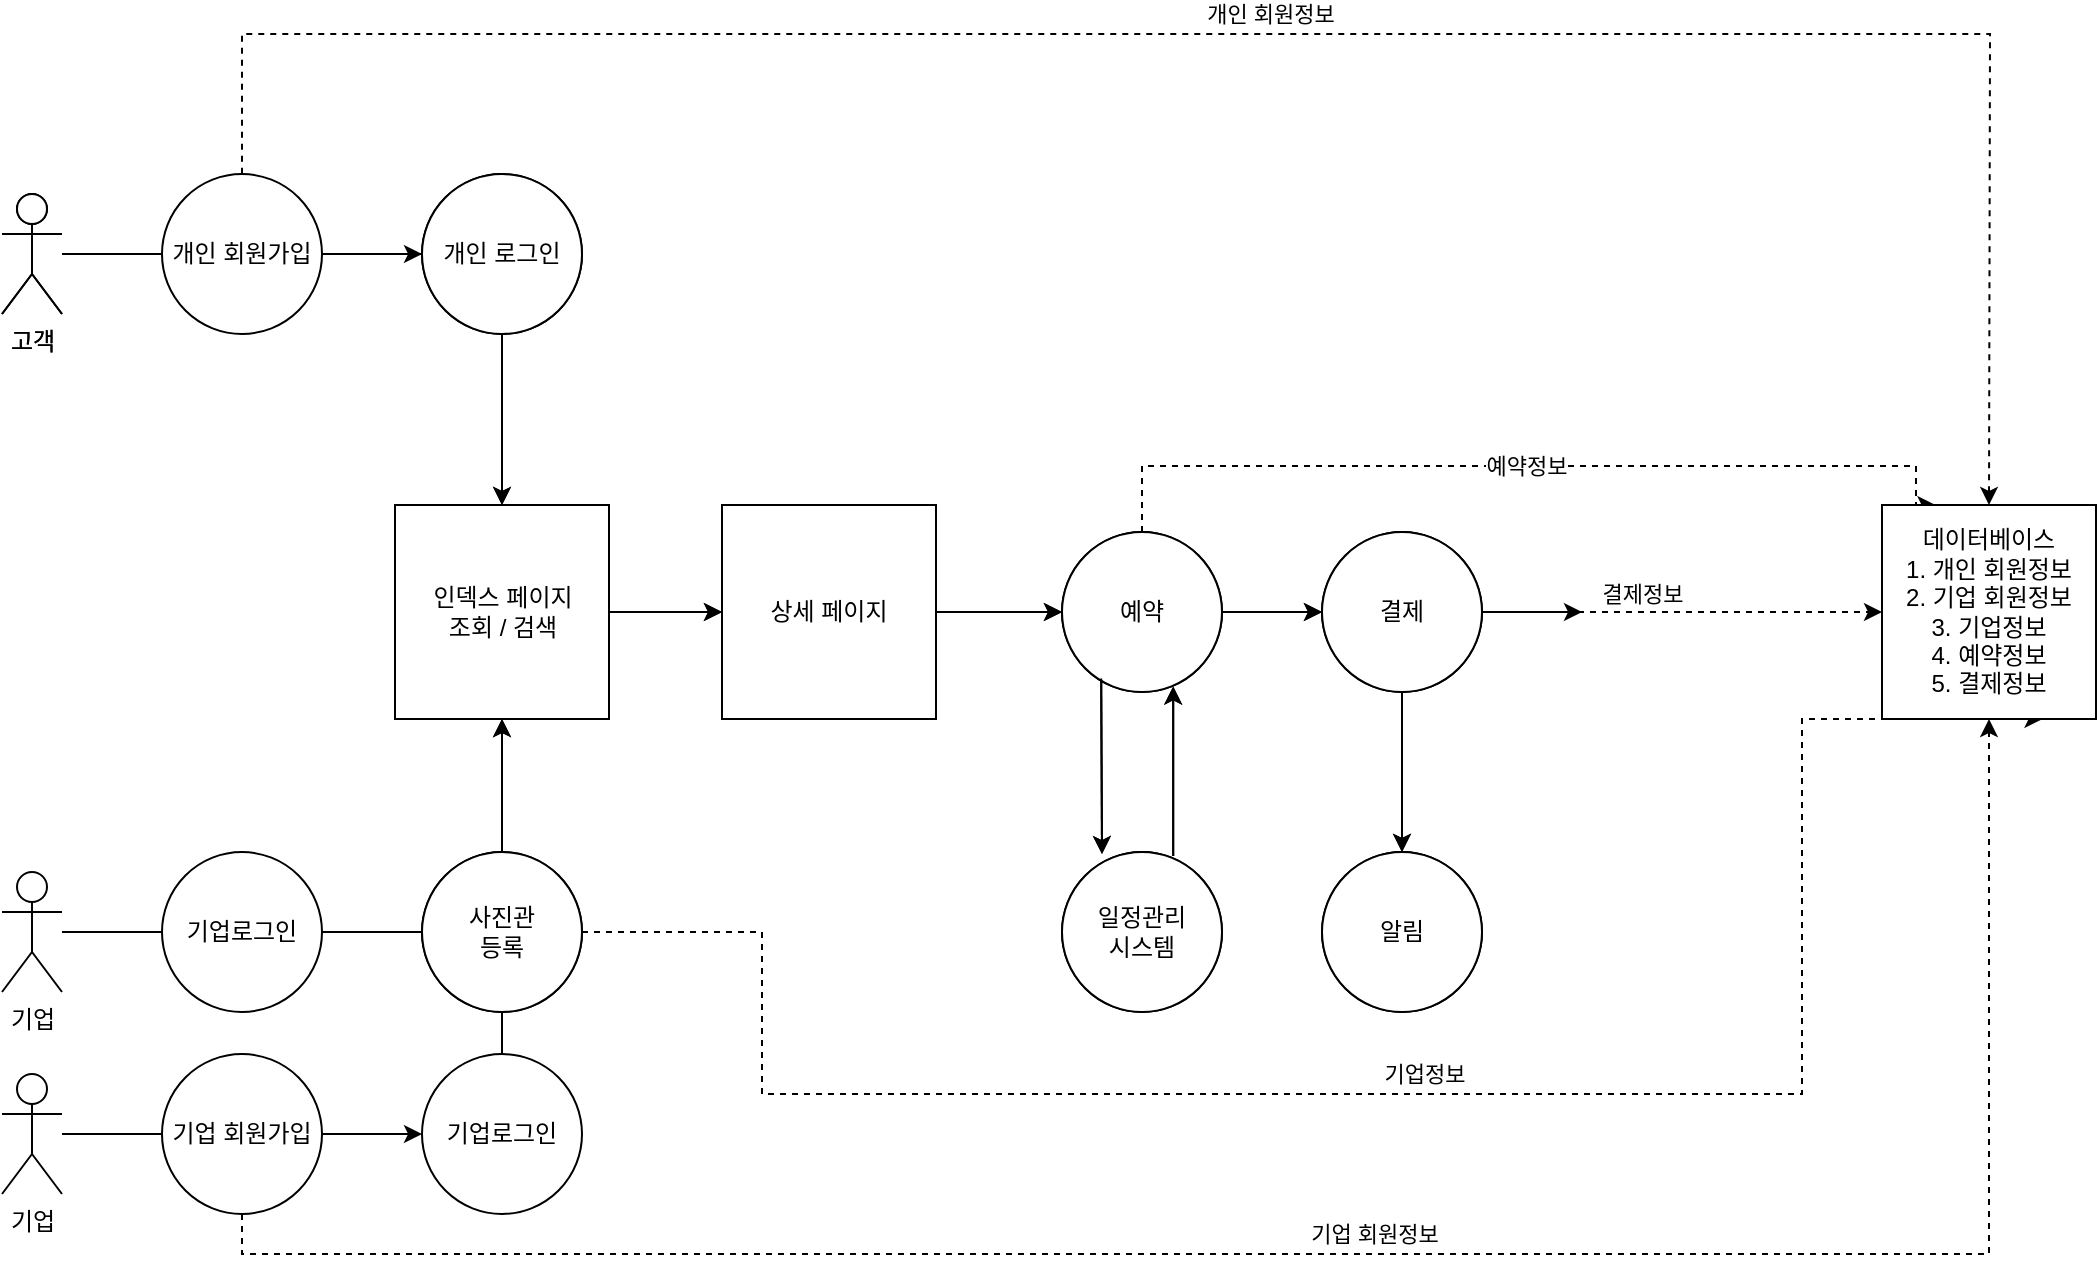 <mxfile version="14.6.13" type="device"><diagram id="C5RBs43oDa-KdzZeNtuy" name="Page-1"><mxGraphModel dx="1422" dy="794" grid="1" gridSize="10" guides="1" tooltips="1" connect="1" arrows="1" fold="1" page="1" pageScale="1" pageWidth="1169" pageHeight="827" math="0" shadow="0"><root><mxCell id="WIyWlLk6GJQsqaUBKTNV-0"/><mxCell id="WIyWlLk6GJQsqaUBKTNV-1" parent="WIyWlLk6GJQsqaUBKTNV-0"/><mxCell id="BcS43SISHmI9R7-3Fdtq-10" value="" style="endArrow=none;html=1;entryX=0;entryY=0.5;entryDx=0;entryDy=0;" parent="WIyWlLk6GJQsqaUBKTNV-1" source="BcS43SISHmI9R7-3Fdtq-8" target="BcS43SISHmI9R7-3Fdtq-11" edge="1"><mxGeometry width="50" height="50" relative="1" as="geometry"><mxPoint x="310" y="380" as="sourcePoint"/><mxPoint x="240" y="230" as="targetPoint"/></mxGeometry></mxCell><mxCell id="riBPfytBCm40-jwyYdsv-0" value="고객" style="shape=umlActor;verticalLabelPosition=bottom;verticalAlign=top;html=1;outlineConnect=0;" parent="WIyWlLk6GJQsqaUBKTNV-1" vertex="1"><mxGeometry x="90" y="200" width="30" height="60" as="geometry"/></mxCell><mxCell id="riBPfytBCm40-jwyYdsv-1" value="기업" style="shape=umlActor;verticalLabelPosition=bottom;verticalAlign=top;html=1;outlineConnect=0;" parent="WIyWlLk6GJQsqaUBKTNV-1" vertex="1"><mxGeometry x="90" y="640" width="30" height="60" as="geometry"/></mxCell><mxCell id="riBPfytBCm40-jwyYdsv-3" value="" style="endArrow=none;html=1;" parent="WIyWlLk6GJQsqaUBKTNV-1" source="riBPfytBCm40-jwyYdsv-0" edge="1"><mxGeometry width="50" height="50" relative="1" as="geometry"><mxPoint x="310" y="380" as="sourcePoint"/><mxPoint x="170" y="230" as="targetPoint"/></mxGeometry></mxCell><mxCell id="riBPfytBCm40-jwyYdsv-4" value="개인 로그인" style="ellipse;whiteSpace=wrap;html=1;" parent="WIyWlLk6GJQsqaUBKTNV-1" vertex="1"><mxGeometry x="300" y="190" width="80" height="80" as="geometry"/></mxCell><mxCell id="riBPfytBCm40-jwyYdsv-5" value="기업로그인" style="ellipse;whiteSpace=wrap;html=1;aspect=fixed;" parent="WIyWlLk6GJQsqaUBKTNV-1" vertex="1"><mxGeometry x="300" y="630" width="80" height="80" as="geometry"/></mxCell><mxCell id="BcS43SISHmI9R7-3Fdtq-7" value="기업정보" style="edgeStyle=orthogonalEdgeStyle;rounded=0;orthogonalLoop=1;jettySize=auto;html=1;entryX=0.75;entryY=1;entryDx=0;entryDy=0;dashed=1;startArrow=none;startFill=0;endArrow=classic;endFill=1;" parent="WIyWlLk6GJQsqaUBKTNV-1" source="riBPfytBCm40-jwyYdsv-6" target="K6GxzTtZDK0y6OJeM69I-20" edge="1"><mxGeometry x="0.004" y="10" relative="1" as="geometry"><Array as="points"><mxPoint x="470" y="569"/><mxPoint x="470" y="650"/><mxPoint x="990" y="650"/></Array><mxPoint as="offset"/></mxGeometry></mxCell><mxCell id="riBPfytBCm40-jwyYdsv-6" value="사진관&lt;br&gt;등록" style="ellipse;whiteSpace=wrap;html=1;aspect=fixed;" parent="WIyWlLk6GJQsqaUBKTNV-1" vertex="1"><mxGeometry x="300" y="529" width="80" height="80" as="geometry"/></mxCell><mxCell id="riBPfytBCm40-jwyYdsv-10" value="" style="endArrow=classic;html=1;entryX=0.5;entryY=1;entryDx=0;entryDy=0;" parent="WIyWlLk6GJQsqaUBKTNV-1" source="riBPfytBCm40-jwyYdsv-6" target="K6GxzTtZDK0y6OJeM69I-9" edge="1"><mxGeometry width="50" height="50" relative="1" as="geometry"><mxPoint x="310" y="419" as="sourcePoint"/><mxPoint x="340" y="466" as="targetPoint"/></mxGeometry></mxCell><mxCell id="riBPfytBCm40-jwyYdsv-11" value="" style="endArrow=none;html=1;exitX=0.5;exitY=0;exitDx=0;exitDy=0;" parent="WIyWlLk6GJQsqaUBKTNV-1" source="riBPfytBCm40-jwyYdsv-5" target="riBPfytBCm40-jwyYdsv-6" edge="1"><mxGeometry width="50" height="50" relative="1" as="geometry"><mxPoint x="340" y="345" as="sourcePoint"/><mxPoint x="390" y="295" as="targetPoint"/></mxGeometry></mxCell><mxCell id="BcS43SISHmI9R7-3Fdtq-6" value="예약정보" style="edgeStyle=orthogonalEdgeStyle;rounded=0;orthogonalLoop=1;jettySize=auto;html=1;entryX=0.25;entryY=0;entryDx=0;entryDy=0;dashed=1;startArrow=none;startFill=0;endArrow=classic;endFill=1;" parent="WIyWlLk6GJQsqaUBKTNV-1" source="riBPfytBCm40-jwyYdsv-12" target="K6GxzTtZDK0y6OJeM69I-20" edge="1"><mxGeometry relative="1" as="geometry"><Array as="points"><mxPoint x="660" y="336"/><mxPoint x="1047" y="336"/></Array></mxGeometry></mxCell><mxCell id="riBPfytBCm40-jwyYdsv-12" value="예약" style="ellipse;whiteSpace=wrap;html=1;aspect=fixed;" parent="WIyWlLk6GJQsqaUBKTNV-1" vertex="1"><mxGeometry x="620" y="369" width="80" height="80" as="geometry"/></mxCell><mxCell id="riBPfytBCm40-jwyYdsv-13" value="결제" style="ellipse;whiteSpace=wrap;html=1;aspect=fixed;" parent="WIyWlLk6GJQsqaUBKTNV-1" vertex="1"><mxGeometry x="750" y="369" width="80" height="80" as="geometry"/></mxCell><mxCell id="riBPfytBCm40-jwyYdsv-15" value="" style="endArrow=classic;html=1;exitX=1;exitY=0.5;exitDx=0;exitDy=0;entryX=0;entryY=0.5;entryDx=0;entryDy=0;" parent="WIyWlLk6GJQsqaUBKTNV-1" source="riBPfytBCm40-jwyYdsv-12" target="riBPfytBCm40-jwyYdsv-13" edge="1"><mxGeometry width="50" height="50" relative="1" as="geometry"><mxPoint x="670" y="499" as="sourcePoint"/><mxPoint x="720" y="449" as="targetPoint"/></mxGeometry></mxCell><mxCell id="riBPfytBCm40-jwyYdsv-17" value="결제정보" style="endArrow=classic;html=1;exitX=1;exitY=0.5;exitDx=0;exitDy=0;entryX=0;entryY=0.5;entryDx=0;entryDy=0;dashed=1;" parent="WIyWlLk6GJQsqaUBKTNV-1" source="riBPfytBCm40-jwyYdsv-13" target="K6GxzTtZDK0y6OJeM69I-20" edge="1"><mxGeometry x="-0.2" y="9" width="50" height="50" relative="1" as="geometry"><mxPoint x="520" y="339" as="sourcePoint"/><mxPoint x="880" y="409.0" as="targetPoint"/><mxPoint as="offset"/></mxGeometry></mxCell><mxCell id="K6GxzTtZDK0y6OJeM69I-0" value="" style="endArrow=classic;html=1;entryX=0;entryY=0.5;entryDx=0;entryDy=0;endFill=1;" parent="WIyWlLk6GJQsqaUBKTNV-1" source="riBPfytBCm40-jwyYdsv-1" target="riBPfytBCm40-jwyYdsv-5" edge="1"><mxGeometry width="50" height="50" relative="1" as="geometry"><mxPoint x="660" y="426" as="sourcePoint"/><mxPoint x="710" y="376" as="targetPoint"/></mxGeometry></mxCell><mxCell id="K6GxzTtZDK0y6OJeM69I-2" value="알림" style="ellipse;whiteSpace=wrap;html=1;aspect=fixed;" parent="WIyWlLk6GJQsqaUBKTNV-1" vertex="1"><mxGeometry x="750" y="529" width="80" height="80" as="geometry"/></mxCell><mxCell id="K6GxzTtZDK0y6OJeM69I-3" value="" style="endArrow=classic;html=1;exitX=0.5;exitY=1;exitDx=0;exitDy=0;entryX=0.5;entryY=0;entryDx=0;entryDy=0;" parent="WIyWlLk6GJQsqaUBKTNV-1" source="riBPfytBCm40-jwyYdsv-13" target="K6GxzTtZDK0y6OJeM69I-2" edge="1"><mxGeometry width="50" height="50" relative="1" as="geometry"><mxPoint x="790" y="449" as="sourcePoint"/><mxPoint x="950" y="450" as="targetPoint"/></mxGeometry></mxCell><mxCell id="K6GxzTtZDK0y6OJeM69I-8" value="" style="endArrow=classic;html=1;exitX=0.5;exitY=1;exitDx=0;exitDy=0;entryX=0.5;entryY=0;entryDx=0;entryDy=0;" parent="WIyWlLk6GJQsqaUBKTNV-1" source="riBPfytBCm40-jwyYdsv-4" target="K6GxzTtZDK0y6OJeM69I-9" edge="1"><mxGeometry width="50" height="50" relative="1" as="geometry"><mxPoint x="470" y="390" as="sourcePoint"/><mxPoint x="340" y="362" as="targetPoint"/></mxGeometry></mxCell><mxCell id="K6GxzTtZDK0y6OJeM69I-13" value="" style="edgeStyle=orthogonalEdgeStyle;orthogonalLoop=1;jettySize=auto;html=1;" parent="WIyWlLk6GJQsqaUBKTNV-1" source="K6GxzTtZDK0y6OJeM69I-9" target="K6GxzTtZDK0y6OJeM69I-12" edge="1"><mxGeometry relative="1" as="geometry"/></mxCell><mxCell id="K6GxzTtZDK0y6OJeM69I-9" value="인덱스 페이지&lt;br&gt;조회 / 검색" style="whiteSpace=wrap;html=1;aspect=fixed;" parent="WIyWlLk6GJQsqaUBKTNV-1" vertex="1"><mxGeometry x="286.5" y="355.5" width="107" height="107" as="geometry"/></mxCell><mxCell id="K6GxzTtZDK0y6OJeM69I-14" value="" style="edgeStyle=orthogonalEdgeStyle;orthogonalLoop=1;jettySize=auto;html=1;" parent="WIyWlLk6GJQsqaUBKTNV-1" source="K6GxzTtZDK0y6OJeM69I-12" target="riBPfytBCm40-jwyYdsv-12" edge="1"><mxGeometry relative="1" as="geometry"/></mxCell><mxCell id="K6GxzTtZDK0y6OJeM69I-12" value="상세 페이지" style="whiteSpace=wrap;html=1;aspect=fixed;" parent="WIyWlLk6GJQsqaUBKTNV-1" vertex="1"><mxGeometry x="450" y="355.5" width="107" height="107" as="geometry"/></mxCell><mxCell id="K6GxzTtZDK0y6OJeM69I-15" value="일정관리&lt;br&gt;시스템" style="ellipse;whiteSpace=wrap;html=1;aspect=fixed;" parent="WIyWlLk6GJQsqaUBKTNV-1" vertex="1"><mxGeometry x="620" y="529" width="80" height="80" as="geometry"/></mxCell><mxCell id="K6GxzTtZDK0y6OJeM69I-18" value="" style="endArrow=classic;html=1;exitX=0.695;exitY=0.025;exitDx=0;exitDy=0;exitPerimeter=0;entryX=0.695;entryY=0.965;entryDx=0;entryDy=0;entryPerimeter=0;" parent="WIyWlLk6GJQsqaUBKTNV-1" source="K6GxzTtZDK0y6OJeM69I-15" target="riBPfytBCm40-jwyYdsv-12" edge="1"><mxGeometry width="50" height="50" relative="1" as="geometry"><mxPoint x="470" y="450" as="sourcePoint"/><mxPoint x="520" y="400" as="targetPoint"/></mxGeometry></mxCell><mxCell id="K6GxzTtZDK0y6OJeM69I-19" value="" style="endArrow=classic;html=1;entryX=0.25;entryY=0.013;entryDx=0;entryDy=0;entryPerimeter=0;exitX=0.245;exitY=0.915;exitDx=0;exitDy=0;exitPerimeter=0;" parent="WIyWlLk6GJQsqaUBKTNV-1" source="riBPfytBCm40-jwyYdsv-12" target="K6GxzTtZDK0y6OJeM69I-15" edge="1"><mxGeometry width="50" height="50" relative="1" as="geometry"><mxPoint x="470" y="450" as="sourcePoint"/><mxPoint x="520" y="400" as="targetPoint"/></mxGeometry></mxCell><mxCell id="K6GxzTtZDK0y6OJeM69I-20" value="데이터베이스&lt;br&gt;1. 개인 회원정보&lt;br&gt;2. 기업 회원정보&lt;br&gt;3. 기업정보&lt;br&gt;4. 예약정보&lt;br&gt;5. 결제정보" style="whiteSpace=wrap;html=1;aspect=fixed;" parent="WIyWlLk6GJQsqaUBKTNV-1" vertex="1"><mxGeometry x="1030" y="355.5" width="107" height="107" as="geometry"/></mxCell><mxCell id="BcS43SISHmI9R7-3Fdtq-3" style="edgeStyle=orthogonalEdgeStyle;rounded=0;orthogonalLoop=1;jettySize=auto;html=1;entryX=0;entryY=0.5;entryDx=0;entryDy=0;" parent="WIyWlLk6GJQsqaUBKTNV-1" source="BcS43SISHmI9R7-3Fdtq-1" target="riBPfytBCm40-jwyYdsv-4" edge="1"><mxGeometry relative="1" as="geometry"/></mxCell><mxCell id="BcS43SISHmI9R7-3Fdtq-1" value="개인 회원가입" style="ellipse;whiteSpace=wrap;html=1;" parent="WIyWlLk6GJQsqaUBKTNV-1" vertex="1"><mxGeometry x="170" y="190" width="80" height="80" as="geometry"/></mxCell><mxCell id="BcS43SISHmI9R7-3Fdtq-5" value="기업 회원정보" style="edgeStyle=orthogonalEdgeStyle;rounded=0;orthogonalLoop=1;jettySize=auto;html=1;exitX=0.5;exitY=1;exitDx=0;exitDy=0;entryX=0.5;entryY=1;entryDx=0;entryDy=0;endArrow=classic;endFill=1;dashed=1;" parent="WIyWlLk6GJQsqaUBKTNV-1" source="BcS43SISHmI9R7-3Fdtq-2" target="K6GxzTtZDK0y6OJeM69I-20" edge="1"><mxGeometry x="0.009" y="10" relative="1" as="geometry"><mxPoint as="offset"/></mxGeometry></mxCell><mxCell id="BcS43SISHmI9R7-3Fdtq-2" value="기업 회원가입" style="ellipse;whiteSpace=wrap;html=1;" parent="WIyWlLk6GJQsqaUBKTNV-1" vertex="1"><mxGeometry x="170" y="630" width="80" height="80" as="geometry"/></mxCell><mxCell id="BcS43SISHmI9R7-3Fdtq-4" value="개인 회원정보" style="endArrow=none;dashed=1;html=1;entryX=0.5;entryY=0;entryDx=0;entryDy=0;exitX=0.5;exitY=0;exitDx=0;exitDy=0;endFill=0;rounded=0;startArrow=classic;startFill=1;" parent="WIyWlLk6GJQsqaUBKTNV-1" source="K6GxzTtZDK0y6OJeM69I-20" target="BcS43SISHmI9R7-3Fdtq-1" edge="1"><mxGeometry x="0.009" y="-10" width="50" height="50" relative="1" as="geometry"><mxPoint x="490" y="360" as="sourcePoint"/><mxPoint x="540" y="310" as="targetPoint"/><Array as="points"><mxPoint x="1084" y="120"/><mxPoint x="964" y="120"/><mxPoint x="210" y="120"/></Array><mxPoint x="-1" as="offset"/></mxGeometry></mxCell><mxCell id="BcS43SISHmI9R7-3Fdtq-8" value="고객" style="shape=umlActor;verticalLabelPosition=bottom;verticalAlign=top;html=1;outlineConnect=0;" parent="WIyWlLk6GJQsqaUBKTNV-1" vertex="1"><mxGeometry x="90" y="200" width="30" height="60" as="geometry"/></mxCell><mxCell id="BcS43SISHmI9R7-3Fdtq-9" value="기업" style="shape=umlActor;verticalLabelPosition=bottom;verticalAlign=top;html=1;outlineConnect=0;" parent="WIyWlLk6GJQsqaUBKTNV-1" vertex="1"><mxGeometry x="90" y="539" width="30" height="60" as="geometry"/></mxCell><mxCell id="BcS43SISHmI9R7-3Fdtq-11" value="개인 로그인" style="ellipse;whiteSpace=wrap;html=1;" parent="WIyWlLk6GJQsqaUBKTNV-1" vertex="1"><mxGeometry x="300" y="190" width="80" height="80" as="geometry"/></mxCell><mxCell id="BcS43SISHmI9R7-3Fdtq-12" value="기업로그인" style="ellipse;whiteSpace=wrap;html=1;aspect=fixed;" parent="WIyWlLk6GJQsqaUBKTNV-1" vertex="1"><mxGeometry x="170" y="529" width="80" height="80" as="geometry"/></mxCell><mxCell id="BcS43SISHmI9R7-3Fdtq-13" value="사진관&lt;br&gt;등록" style="ellipse;whiteSpace=wrap;html=1;aspect=fixed;" parent="WIyWlLk6GJQsqaUBKTNV-1" vertex="1"><mxGeometry x="300" y="529" width="80" height="80" as="geometry"/></mxCell><mxCell id="BcS43SISHmI9R7-3Fdtq-14" value="" style="endArrow=classic;html=1;entryX=0.5;entryY=1;entryDx=0;entryDy=0;" parent="WIyWlLk6GJQsqaUBKTNV-1" source="BcS43SISHmI9R7-3Fdtq-13" target="BcS43SISHmI9R7-3Fdtq-25" edge="1"><mxGeometry width="50" height="50" relative="1" as="geometry"><mxPoint x="310" y="419" as="sourcePoint"/><mxPoint x="340" y="466" as="targetPoint"/></mxGeometry></mxCell><mxCell id="BcS43SISHmI9R7-3Fdtq-15" value="" style="endArrow=none;html=1;exitX=1;exitY=0.5;exitDx=0;exitDy=0;" parent="WIyWlLk6GJQsqaUBKTNV-1" source="BcS43SISHmI9R7-3Fdtq-12" target="BcS43SISHmI9R7-3Fdtq-13" edge="1"><mxGeometry width="50" height="50" relative="1" as="geometry"><mxPoint x="340" y="345" as="sourcePoint"/><mxPoint x="390" y="295" as="targetPoint"/></mxGeometry></mxCell><mxCell id="BcS43SISHmI9R7-3Fdtq-16" value="예약" style="ellipse;whiteSpace=wrap;html=1;aspect=fixed;" parent="WIyWlLk6GJQsqaUBKTNV-1" vertex="1"><mxGeometry x="620" y="369" width="80" height="80" as="geometry"/></mxCell><mxCell id="BcS43SISHmI9R7-3Fdtq-17" value="결제" style="ellipse;whiteSpace=wrap;html=1;aspect=fixed;" parent="WIyWlLk6GJQsqaUBKTNV-1" vertex="1"><mxGeometry x="750" y="369" width="80" height="80" as="geometry"/></mxCell><mxCell id="BcS43SISHmI9R7-3Fdtq-18" value="" style="endArrow=classic;html=1;exitX=1;exitY=0.5;exitDx=0;exitDy=0;entryX=0;entryY=0.5;entryDx=0;entryDy=0;" parent="WIyWlLk6GJQsqaUBKTNV-1" source="BcS43SISHmI9R7-3Fdtq-16" target="BcS43SISHmI9R7-3Fdtq-17" edge="1"><mxGeometry width="50" height="50" relative="1" as="geometry"><mxPoint x="670" y="499" as="sourcePoint"/><mxPoint x="720" y="449" as="targetPoint"/></mxGeometry></mxCell><mxCell id="BcS43SISHmI9R7-3Fdtq-19" value="" style="endArrow=classic;html=1;exitX=1;exitY=0.5;exitDx=0;exitDy=0;entryX=0;entryY=0.5;entryDx=0;entryDy=0;" parent="WIyWlLk6GJQsqaUBKTNV-1" source="BcS43SISHmI9R7-3Fdtq-17" edge="1"><mxGeometry width="50" height="50" relative="1" as="geometry"><mxPoint x="520" y="339" as="sourcePoint"/><mxPoint x="880" y="409" as="targetPoint"/></mxGeometry></mxCell><mxCell id="BcS43SISHmI9R7-3Fdtq-20" value="" style="endArrow=none;html=1;entryX=0;entryY=0.5;entryDx=0;entryDy=0;" parent="WIyWlLk6GJQsqaUBKTNV-1" source="BcS43SISHmI9R7-3Fdtq-9" target="BcS43SISHmI9R7-3Fdtq-12" edge="1"><mxGeometry width="50" height="50" relative="1" as="geometry"><mxPoint x="660" y="426" as="sourcePoint"/><mxPoint x="710" y="376" as="targetPoint"/></mxGeometry></mxCell><mxCell id="BcS43SISHmI9R7-3Fdtq-21" value="알림" style="ellipse;whiteSpace=wrap;html=1;aspect=fixed;" parent="WIyWlLk6GJQsqaUBKTNV-1" vertex="1"><mxGeometry x="750" y="529" width="80" height="80" as="geometry"/></mxCell><mxCell id="BcS43SISHmI9R7-3Fdtq-22" value="" style="endArrow=classic;html=1;exitX=0.5;exitY=1;exitDx=0;exitDy=0;entryX=0.5;entryY=0;entryDx=0;entryDy=0;" parent="WIyWlLk6GJQsqaUBKTNV-1" source="BcS43SISHmI9R7-3Fdtq-17" target="BcS43SISHmI9R7-3Fdtq-21" edge="1"><mxGeometry width="50" height="50" relative="1" as="geometry"><mxPoint x="790" y="449" as="sourcePoint"/><mxPoint x="950" y="450" as="targetPoint"/></mxGeometry></mxCell><mxCell id="BcS43SISHmI9R7-3Fdtq-23" value="" style="endArrow=classic;html=1;exitX=0.5;exitY=1;exitDx=0;exitDy=0;entryX=0.5;entryY=0;entryDx=0;entryDy=0;" parent="WIyWlLk6GJQsqaUBKTNV-1" source="BcS43SISHmI9R7-3Fdtq-11" target="BcS43SISHmI9R7-3Fdtq-25" edge="1"><mxGeometry width="50" height="50" relative="1" as="geometry"><mxPoint x="470" y="390" as="sourcePoint"/><mxPoint x="340" y="362" as="targetPoint"/></mxGeometry></mxCell><mxCell id="BcS43SISHmI9R7-3Fdtq-24" value="" style="edgeStyle=orthogonalEdgeStyle;orthogonalLoop=1;jettySize=auto;html=1;" parent="WIyWlLk6GJQsqaUBKTNV-1" source="BcS43SISHmI9R7-3Fdtq-25" target="BcS43SISHmI9R7-3Fdtq-27" edge="1"><mxGeometry relative="1" as="geometry"/></mxCell><mxCell id="BcS43SISHmI9R7-3Fdtq-25" value="인덱스 페이지&lt;br&gt;조회 / 검색" style="whiteSpace=wrap;html=1;aspect=fixed;" parent="WIyWlLk6GJQsqaUBKTNV-1" vertex="1"><mxGeometry x="286.5" y="355.5" width="107" height="107" as="geometry"/></mxCell><mxCell id="BcS43SISHmI9R7-3Fdtq-26" value="" style="edgeStyle=orthogonalEdgeStyle;orthogonalLoop=1;jettySize=auto;html=1;" parent="WIyWlLk6GJQsqaUBKTNV-1" source="BcS43SISHmI9R7-3Fdtq-27" target="BcS43SISHmI9R7-3Fdtq-16" edge="1"><mxGeometry relative="1" as="geometry"/></mxCell><mxCell id="BcS43SISHmI9R7-3Fdtq-27" value="상세 페이지" style="whiteSpace=wrap;html=1;aspect=fixed;" parent="WIyWlLk6GJQsqaUBKTNV-1" vertex="1"><mxGeometry x="450" y="355.5" width="107" height="107" as="geometry"/></mxCell><mxCell id="BcS43SISHmI9R7-3Fdtq-28" value="일정관리&lt;br&gt;시스템" style="ellipse;whiteSpace=wrap;html=1;aspect=fixed;" parent="WIyWlLk6GJQsqaUBKTNV-1" vertex="1"><mxGeometry x="620" y="529" width="80" height="80" as="geometry"/></mxCell><mxCell id="BcS43SISHmI9R7-3Fdtq-29" value="" style="endArrow=classic;html=1;exitX=0.695;exitY=0.025;exitDx=0;exitDy=0;exitPerimeter=0;entryX=0.695;entryY=0.965;entryDx=0;entryDy=0;entryPerimeter=0;" parent="WIyWlLk6GJQsqaUBKTNV-1" source="BcS43SISHmI9R7-3Fdtq-28" target="BcS43SISHmI9R7-3Fdtq-16" edge="1"><mxGeometry width="50" height="50" relative="1" as="geometry"><mxPoint x="470" y="450" as="sourcePoint"/><mxPoint x="520" y="400" as="targetPoint"/></mxGeometry></mxCell><mxCell id="BcS43SISHmI9R7-3Fdtq-30" value="" style="endArrow=classic;html=1;entryX=0.25;entryY=0.013;entryDx=0;entryDy=0;entryPerimeter=0;exitX=0.245;exitY=0.915;exitDx=0;exitDy=0;exitPerimeter=0;" parent="WIyWlLk6GJQsqaUBKTNV-1" source="BcS43SISHmI9R7-3Fdtq-16" target="BcS43SISHmI9R7-3Fdtq-28" edge="1"><mxGeometry width="50" height="50" relative="1" as="geometry"><mxPoint x="470" y="450" as="sourcePoint"/><mxPoint x="520" y="400" as="targetPoint"/></mxGeometry></mxCell></root></mxGraphModel></diagram></mxfile>